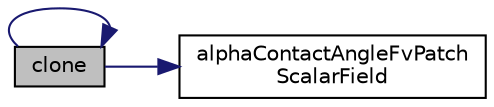digraph "clone"
{
  bgcolor="transparent";
  edge [fontname="Helvetica",fontsize="10",labelfontname="Helvetica",labelfontsize="10"];
  node [fontname="Helvetica",fontsize="10",shape=record];
  rankdir="LR";
  Node1 [label="clone",height=0.2,width=0.4,color="black", fillcolor="grey75", style="filled", fontcolor="black"];
  Node1 -> Node2 [color="midnightblue",fontsize="10",style="solid",fontname="Helvetica"];
  Node2 [label="alphaContactAngleFvPatch\lScalarField",height=0.2,width=0.4,color="black",URL="$a00038.html#aac09fba30ced2999f1a71d6367ea700a",tooltip="Construct from patch and internal field. "];
  Node1 -> Node1 [color="midnightblue",fontsize="10",style="solid",fontname="Helvetica"];
}
